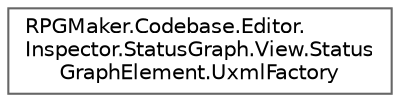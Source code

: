 digraph "クラス階層図"
{
 // LATEX_PDF_SIZE
  bgcolor="transparent";
  edge [fontname=Helvetica,fontsize=10,labelfontname=Helvetica,labelfontsize=10];
  node [fontname=Helvetica,fontsize=10,shape=box,height=0.2,width=0.4];
  rankdir="LR";
  Node0 [id="Node000000",label="RPGMaker.Codebase.Editor.\lInspector.StatusGraph.View.Status\lGraphElement.UxmlFactory",height=0.2,width=0.4,color="grey40", fillcolor="white", style="filled",URL="$d6/dd6/class_r_p_g_maker_1_1_codebase_1_1_editor_1_1_inspector_1_1_status_graph_1_1_view_1_1_status_graph_element_1_1_uxml_factory.html",tooltip="😁 ＵＸＭＬ工場"];
}
